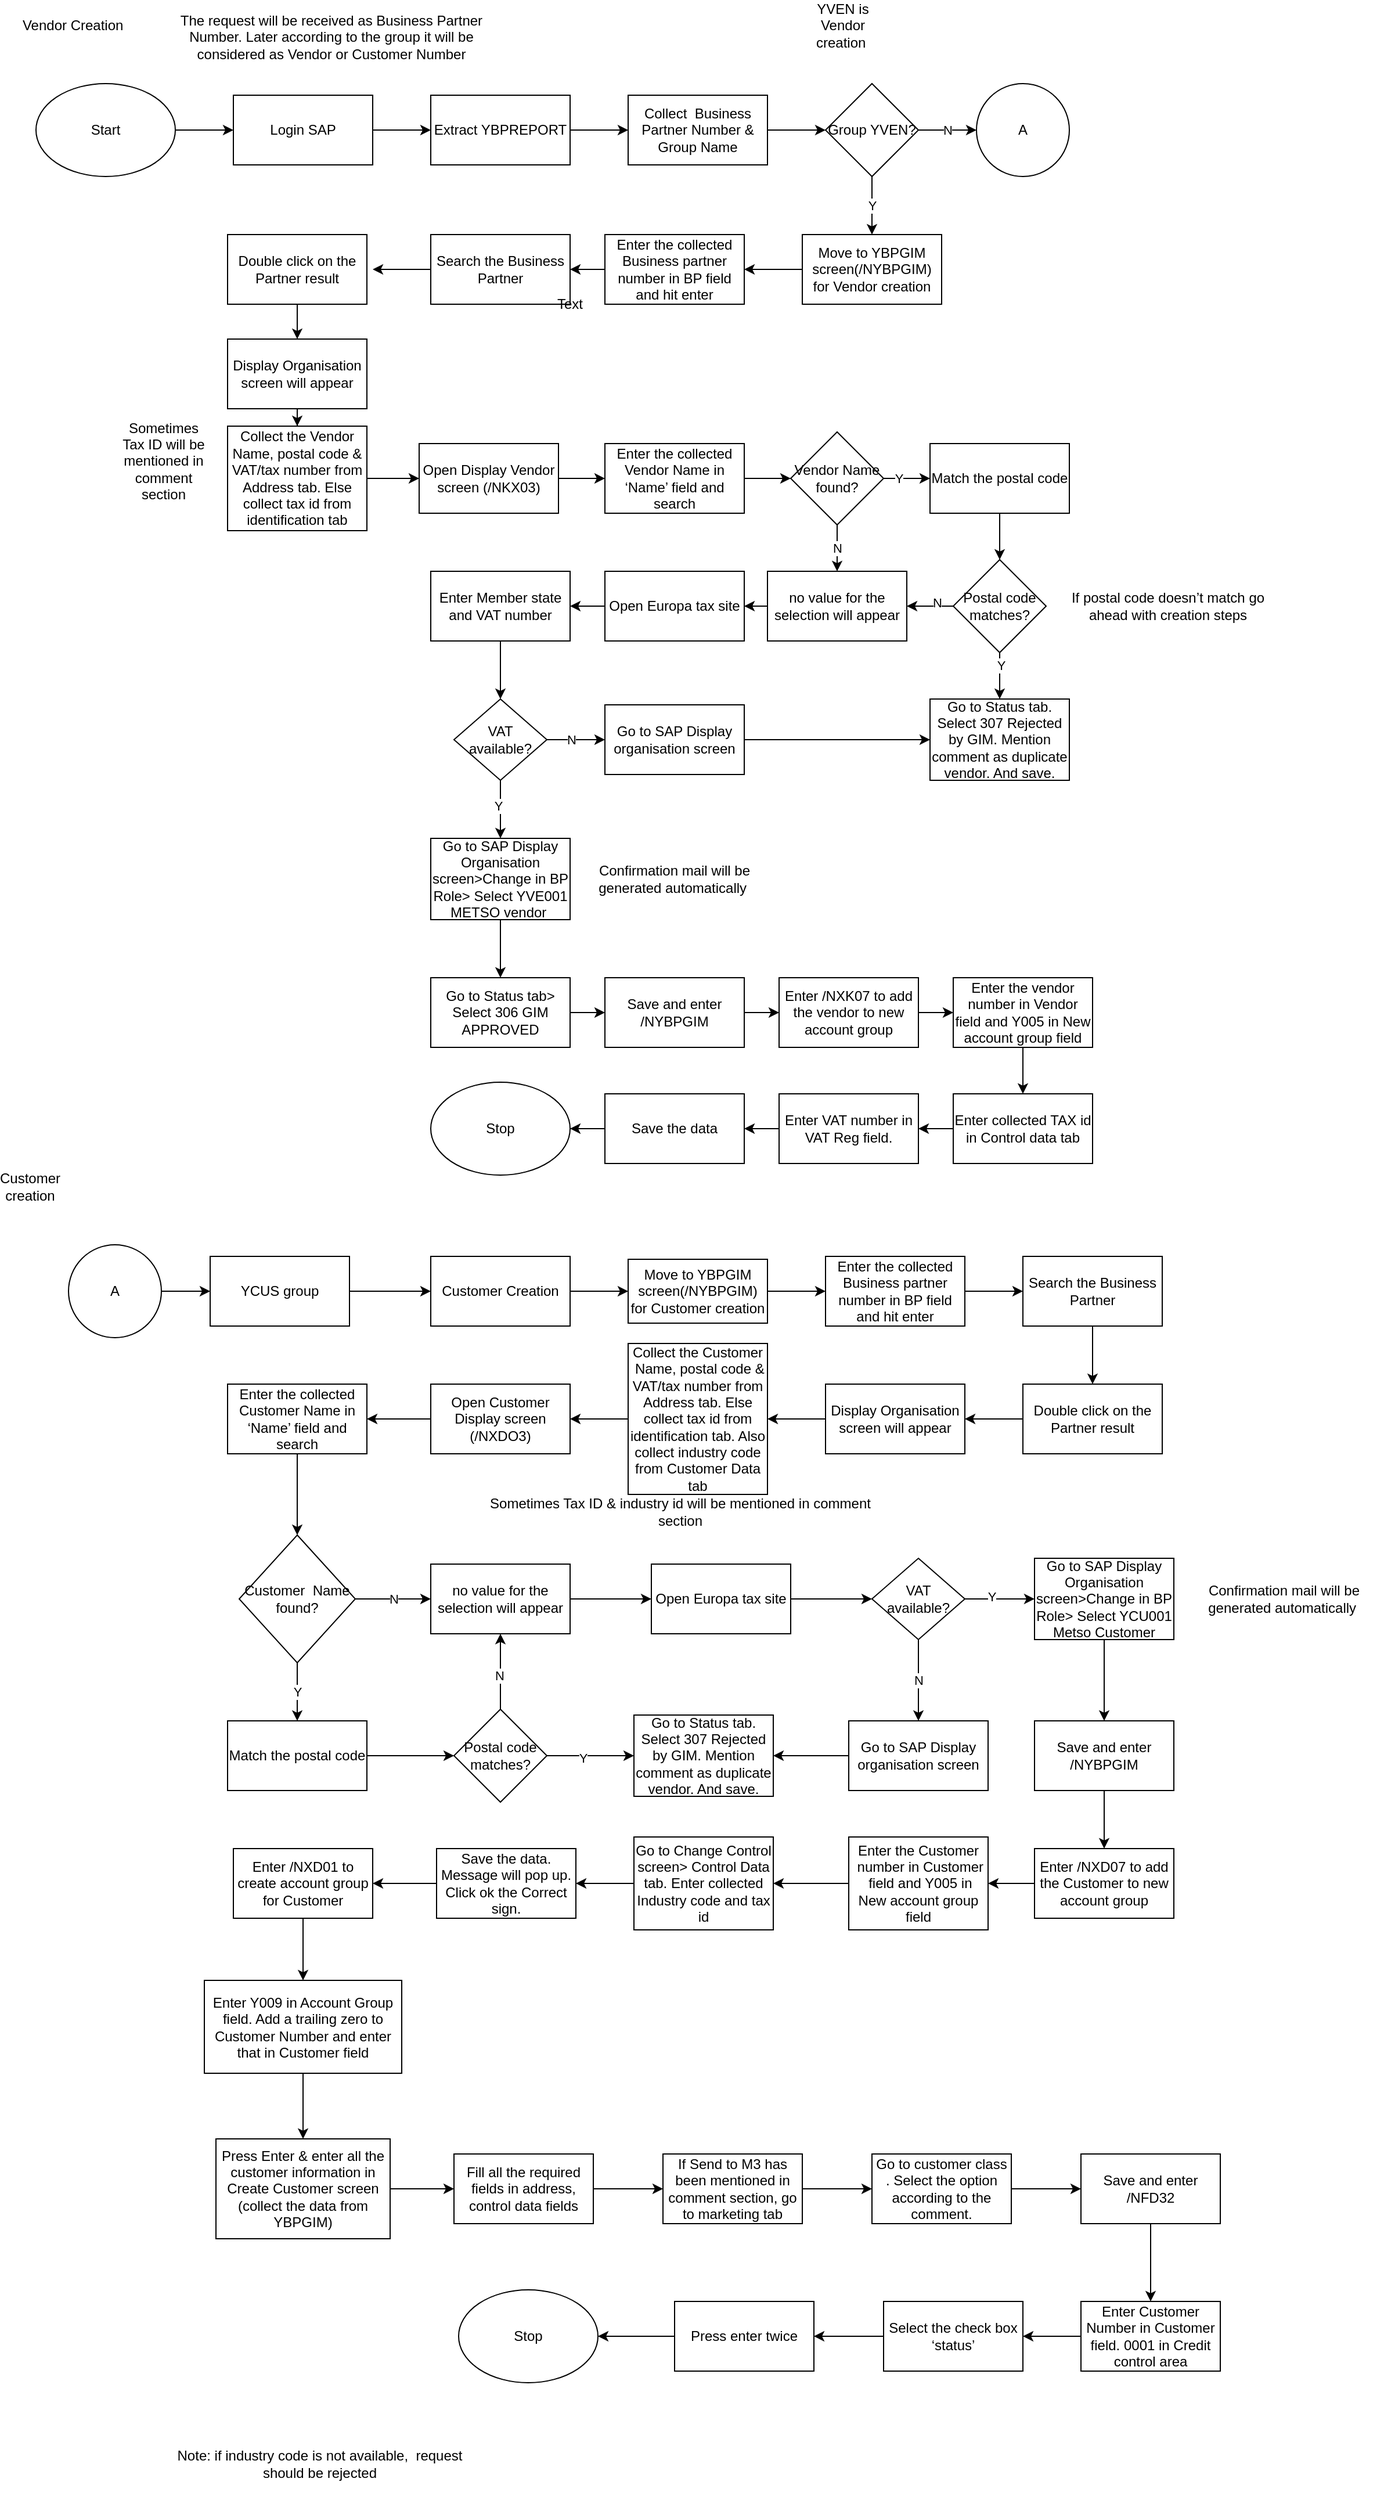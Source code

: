 <mxfile version="12.9.12" type="github">
  <diagram id="yV83-HusEnY6b_AulCfM" name="Page-1">
    <mxGraphModel dx="1156" dy="683" grid="1" gridSize="10" guides="1" tooltips="1" connect="1" arrows="1" fold="1" page="1" pageScale="1" pageWidth="827" pageHeight="1169" math="0" shadow="0">
      <root>
        <mxCell id="0" />
        <mxCell id="1" parent="0" />
        <mxCell id="rq69DZWPiNMLJTjYbfjI-63" value="" style="edgeStyle=orthogonalEdgeStyle;rounded=0;orthogonalLoop=1;jettySize=auto;html=1;" parent="1" source="rq69DZWPiNMLJTjYbfjI-60" target="rq69DZWPiNMLJTjYbfjI-62" edge="1">
          <mxGeometry relative="1" as="geometry" />
        </mxCell>
        <mxCell id="rq69DZWPiNMLJTjYbfjI-60" value="Enter collected TAX id in Control data tab" style="rounded=0;whiteSpace=wrap;html=1;" parent="1" vertex="1">
          <mxGeometry x="840" y="950" width="120" height="60" as="geometry" />
        </mxCell>
        <mxCell id="pP9K9YfO7FwaA33NYiLa-5" value="" style="edgeStyle=orthogonalEdgeStyle;rounded=0;orthogonalLoop=1;jettySize=auto;html=1;" parent="1" source="pP9K9YfO7FwaA33NYiLa-2" target="pP9K9YfO7FwaA33NYiLa-3" edge="1">
          <mxGeometry relative="1" as="geometry" />
        </mxCell>
        <mxCell id="pP9K9YfO7FwaA33NYiLa-2" value="Start" style="ellipse;whiteSpace=wrap;html=1;" parent="1" vertex="1">
          <mxGeometry x="50" y="80" width="120" height="80" as="geometry" />
        </mxCell>
        <mxCell id="pP9K9YfO7FwaA33NYiLa-6" value="" style="edgeStyle=orthogonalEdgeStyle;rounded=0;orthogonalLoop=1;jettySize=auto;html=1;" parent="1" source="pP9K9YfO7FwaA33NYiLa-3" target="pP9K9YfO7FwaA33NYiLa-4" edge="1">
          <mxGeometry relative="1" as="geometry" />
        </mxCell>
        <mxCell id="pP9K9YfO7FwaA33NYiLa-3" value="Login SAP" style="rounded=0;whiteSpace=wrap;html=1;" parent="1" vertex="1">
          <mxGeometry x="220" y="90" width="120" height="60" as="geometry" />
        </mxCell>
        <mxCell id="pP9K9YfO7FwaA33NYiLa-8" value="" style="edgeStyle=orthogonalEdgeStyle;rounded=0;orthogonalLoop=1;jettySize=auto;html=1;" parent="1" source="pP9K9YfO7FwaA33NYiLa-4" edge="1">
          <mxGeometry relative="1" as="geometry">
            <mxPoint x="560" y="120" as="targetPoint" />
          </mxGeometry>
        </mxCell>
        <mxCell id="pP9K9YfO7FwaA33NYiLa-4" value="Extract YBPREPORT" style="rounded=0;whiteSpace=wrap;html=1;" parent="1" vertex="1">
          <mxGeometry x="390" y="90" width="120" height="60" as="geometry" />
        </mxCell>
        <mxCell id="pP9K9YfO7FwaA33NYiLa-14" value="" style="edgeStyle=orthogonalEdgeStyle;rounded=0;orthogonalLoop=1;jettySize=auto;html=1;" parent="1" source="pP9K9YfO7FwaA33NYiLa-9" target="pP9K9YfO7FwaA33NYiLa-13" edge="1">
          <mxGeometry relative="1" as="geometry" />
        </mxCell>
        <mxCell id="pP9K9YfO7FwaA33NYiLa-9" value="Enter the collected Business partner number in BP field and hit enter" style="rounded=0;whiteSpace=wrap;html=1;" parent="1" vertex="1">
          <mxGeometry x="540" y="210" width="120" height="60" as="geometry" />
        </mxCell>
        <mxCell id="pP9K9YfO7FwaA33NYiLa-17" value="" style="edgeStyle=orthogonalEdgeStyle;rounded=0;orthogonalLoop=1;jettySize=auto;html=1;" parent="1" source="pP9K9YfO7FwaA33NYiLa-13" edge="1">
          <mxGeometry relative="1" as="geometry">
            <mxPoint x="340" y="240" as="targetPoint" />
          </mxGeometry>
        </mxCell>
        <mxCell id="pP9K9YfO7FwaA33NYiLa-13" value="Search the Business Partner" style="rounded=0;whiteSpace=wrap;html=1;" parent="1" vertex="1">
          <mxGeometry x="390" y="210" width="120" height="60" as="geometry" />
        </mxCell>
        <mxCell id="pP9K9YfO7FwaA33NYiLa-26" value="" style="edgeStyle=orthogonalEdgeStyle;rounded=0;orthogonalLoop=1;jettySize=auto;html=1;" parent="1" source="pP9K9YfO7FwaA33NYiLa-18" target="pP9K9YfO7FwaA33NYiLa-25" edge="1">
          <mxGeometry relative="1" as="geometry" />
        </mxCell>
        <mxCell id="pP9K9YfO7FwaA33NYiLa-18" value="Display Organisation screen will appear" style="rounded=0;whiteSpace=wrap;html=1;" parent="1" vertex="1">
          <mxGeometry x="215" y="300" width="120" height="60" as="geometry" />
        </mxCell>
        <mxCell id="rq69DZWPiNMLJTjYbfjI-15" value="" style="edgeStyle=orthogonalEdgeStyle;rounded=0;orthogonalLoop=1;jettySize=auto;html=1;" parent="1" source="pP9K9YfO7FwaA33NYiLa-25" target="rq69DZWPiNMLJTjYbfjI-14" edge="1">
          <mxGeometry relative="1" as="geometry" />
        </mxCell>
        <mxCell id="pP9K9YfO7FwaA33NYiLa-25" value="Collect the Vendor Name, postal code &amp;amp; VAT/tax number from Address tab. Else collect tax id from identification tab" style="rounded=0;whiteSpace=wrap;html=1;" parent="1" vertex="1">
          <mxGeometry x="215" y="375" width="120" height="90" as="geometry" />
        </mxCell>
        <mxCell id="rq69DZWPiNMLJTjYbfjI-23" value="" style="edgeStyle=orthogonalEdgeStyle;rounded=0;orthogonalLoop=1;jettySize=auto;html=1;" parent="1" source="pP9K9YfO7FwaA33NYiLa-27" target="rq69DZWPiNMLJTjYbfjI-22" edge="1">
          <mxGeometry relative="1" as="geometry">
            <Array as="points">
              <mxPoint x="800" y="420" />
              <mxPoint x="800" y="420" />
            </Array>
          </mxGeometry>
        </mxCell>
        <mxCell id="rq69DZWPiNMLJTjYbfjI-24" value="Y" style="edgeLabel;html=1;align=center;verticalAlign=middle;resizable=0;points=[];" parent="rq69DZWPiNMLJTjYbfjI-23" vertex="1" connectable="0">
          <mxGeometry y="-7" relative="1" as="geometry">
            <mxPoint x="-7" y="-7" as="offset" />
          </mxGeometry>
        </mxCell>
        <mxCell id="rq69DZWPiNMLJTjYbfjI-27" value="N" style="edgeStyle=orthogonalEdgeStyle;rounded=0;orthogonalLoop=1;jettySize=auto;html=1;" parent="1" source="pP9K9YfO7FwaA33NYiLa-27" target="pP9K9YfO7FwaA33NYiLa-29" edge="1">
          <mxGeometry relative="1" as="geometry" />
        </mxCell>
        <mxCell id="pP9K9YfO7FwaA33NYiLa-27" value="Vendor Name found?" style="rhombus;whiteSpace=wrap;html=1;" parent="1" vertex="1">
          <mxGeometry x="700" y="380" width="80" height="80" as="geometry" />
        </mxCell>
        <mxCell id="rq69DZWPiNMLJTjYbfjI-33" value="" style="edgeStyle=orthogonalEdgeStyle;rounded=0;orthogonalLoop=1;jettySize=auto;html=1;" parent="1" source="pP9K9YfO7FwaA33NYiLa-29" target="pP9K9YfO7FwaA33NYiLa-31" edge="1">
          <mxGeometry relative="1" as="geometry" />
        </mxCell>
        <mxCell id="pP9K9YfO7FwaA33NYiLa-29" value="no value for the selection will appear" style="rounded=0;whiteSpace=wrap;html=1;fillColor=#FFFFFF;" parent="1" vertex="1">
          <mxGeometry x="680" y="500" width="120" height="60" as="geometry" />
        </mxCell>
        <mxCell id="rq69DZWPiNMLJTjYbfjI-34" value="" style="edgeStyle=orthogonalEdgeStyle;rounded=0;orthogonalLoop=1;jettySize=auto;html=1;" parent="1" source="pP9K9YfO7FwaA33NYiLa-31" target="pP9K9YfO7FwaA33NYiLa-38" edge="1">
          <mxGeometry relative="1" as="geometry" />
        </mxCell>
        <mxCell id="pP9K9YfO7FwaA33NYiLa-31" value="Open Europa tax site" style="rounded=0;whiteSpace=wrap;html=1;" parent="1" vertex="1">
          <mxGeometry x="540" y="500" width="120" height="60" as="geometry" />
        </mxCell>
        <mxCell id="rq69DZWPiNMLJTjYbfjI-40" value="" style="edgeStyle=orthogonalEdgeStyle;rounded=0;orthogonalLoop=1;jettySize=auto;html=1;" parent="1" source="pP9K9YfO7FwaA33NYiLa-38" target="pP9K9YfO7FwaA33NYiLa-41" edge="1">
          <mxGeometry relative="1" as="geometry" />
        </mxCell>
        <mxCell id="pP9K9YfO7FwaA33NYiLa-38" value="Enter Member state and VAT number" style="rounded=0;whiteSpace=wrap;html=1;fillColor=#FFFFFF;" parent="1" vertex="1">
          <mxGeometry x="390" y="500" width="120" height="60" as="geometry" />
        </mxCell>
        <mxCell id="rq69DZWPiNMLJTjYbfjI-42" value="" style="edgeStyle=orthogonalEdgeStyle;rounded=0;orthogonalLoop=1;jettySize=auto;html=1;" parent="1" source="pP9K9YfO7FwaA33NYiLa-41" target="rq69DZWPiNMLJTjYbfjI-41" edge="1">
          <mxGeometry relative="1" as="geometry" />
        </mxCell>
        <mxCell id="UMwTot8FTqzU-x-sj8S2-53" value="N" style="edgeLabel;html=1;align=center;verticalAlign=middle;resizable=0;points=[];" vertex="1" connectable="0" parent="rq69DZWPiNMLJTjYbfjI-42">
          <mxGeometry x="-0.16" relative="1" as="geometry">
            <mxPoint as="offset" />
          </mxGeometry>
        </mxCell>
        <mxCell id="rq69DZWPiNMLJTjYbfjI-45" value="" style="edgeStyle=orthogonalEdgeStyle;rounded=0;orthogonalLoop=1;jettySize=auto;html=1;" parent="1" source="pP9K9YfO7FwaA33NYiLa-41" target="pP9K9YfO7FwaA33NYiLa-49" edge="1">
          <mxGeometry relative="1" as="geometry" />
        </mxCell>
        <mxCell id="UMwTot8FTqzU-x-sj8S2-54" value="Y" style="edgeLabel;html=1;align=center;verticalAlign=middle;resizable=0;points=[];" vertex="1" connectable="0" parent="rq69DZWPiNMLJTjYbfjI-45">
          <mxGeometry x="-0.147" y="-2" relative="1" as="geometry">
            <mxPoint as="offset" />
          </mxGeometry>
        </mxCell>
        <mxCell id="pP9K9YfO7FwaA33NYiLa-41" value="VAT available?" style="rhombus;whiteSpace=wrap;html=1;fillColor=#FFFFFF;" parent="1" vertex="1">
          <mxGeometry x="410" y="610" width="80" height="70" as="geometry" />
        </mxCell>
        <mxCell id="rq69DZWPiNMLJTjYbfjI-47" value="" style="edgeStyle=orthogonalEdgeStyle;rounded=0;orthogonalLoop=1;jettySize=auto;html=1;" parent="1" source="pP9K9YfO7FwaA33NYiLa-49" target="rq69DZWPiNMLJTjYbfjI-46" edge="1">
          <mxGeometry relative="1" as="geometry" />
        </mxCell>
        <mxCell id="pP9K9YfO7FwaA33NYiLa-49" value="Go to SAP Display Organisation screen&amp;gt;Change in BP Role&amp;gt; Select YVE001 METSO vendor&amp;nbsp;" style="rounded=0;whiteSpace=wrap;html=1;fillColor=#FFFFFF;" parent="1" vertex="1">
          <mxGeometry x="390" y="730" width="120" height="70" as="geometry" />
        </mxCell>
        <mxCell id="rq69DZWPiNMLJTjYbfjI-4" value="" style="edgeStyle=orthogonalEdgeStyle;rounded=0;orthogonalLoop=1;jettySize=auto;html=1;" parent="1" source="rq69DZWPiNMLJTjYbfjI-2" target="rq69DZWPiNMLJTjYbfjI-3" edge="1">
          <mxGeometry relative="1" as="geometry" />
        </mxCell>
        <mxCell id="rq69DZWPiNMLJTjYbfjI-2" value="Collect &amp;nbsp;Business Partner Number &amp;amp; Group Name" style="rounded=0;whiteSpace=wrap;html=1;" parent="1" vertex="1">
          <mxGeometry x="560" y="90" width="120" height="60" as="geometry" />
        </mxCell>
        <mxCell id="rq69DZWPiNMLJTjYbfjI-6" value="N" style="edgeStyle=orthogonalEdgeStyle;rounded=0;orthogonalLoop=1;jettySize=auto;html=1;" parent="1" source="rq69DZWPiNMLJTjYbfjI-3" target="rq69DZWPiNMLJTjYbfjI-5" edge="1">
          <mxGeometry relative="1" as="geometry" />
        </mxCell>
        <mxCell id="rq69DZWPiNMLJTjYbfjI-8" value="Y" style="edgeStyle=orthogonalEdgeStyle;rounded=0;orthogonalLoop=1;jettySize=auto;html=1;" parent="1" source="rq69DZWPiNMLJTjYbfjI-3" target="rq69DZWPiNMLJTjYbfjI-7" edge="1">
          <mxGeometry relative="1" as="geometry">
            <Array as="points">
              <mxPoint x="770" y="190" />
              <mxPoint x="770" y="190" />
            </Array>
          </mxGeometry>
        </mxCell>
        <mxCell id="rq69DZWPiNMLJTjYbfjI-3" value="Group YVEN?" style="rhombus;whiteSpace=wrap;html=1;" parent="1" vertex="1">
          <mxGeometry x="730" y="80" width="80" height="80" as="geometry" />
        </mxCell>
        <mxCell id="rq69DZWPiNMLJTjYbfjI-5" value="A" style="ellipse;whiteSpace=wrap;html=1;aspect=fixed;" parent="1" vertex="1">
          <mxGeometry x="860" y="80" width="80" height="80" as="geometry" />
        </mxCell>
        <mxCell id="rq69DZWPiNMLJTjYbfjI-10" value="" style="edgeStyle=orthogonalEdgeStyle;rounded=0;orthogonalLoop=1;jettySize=auto;html=1;" parent="1" source="rq69DZWPiNMLJTjYbfjI-7" target="pP9K9YfO7FwaA33NYiLa-9" edge="1">
          <mxGeometry relative="1" as="geometry" />
        </mxCell>
        <mxCell id="rq69DZWPiNMLJTjYbfjI-7" value="Move to YBPGIM screen(/NYBPGIM) for Vendor creation" style="rounded=0;whiteSpace=wrap;html=1;" parent="1" vertex="1">
          <mxGeometry x="710" y="210" width="120" height="60" as="geometry" />
        </mxCell>
        <mxCell id="rq69DZWPiNMLJTjYbfjI-9" value="YVEN is Vendor creation&amp;nbsp;" style="text;html=1;strokeColor=none;fillColor=none;align=center;verticalAlign=middle;whiteSpace=wrap;rounded=0;" parent="1" vertex="1">
          <mxGeometry x="710" y="10" width="70" height="40" as="geometry" />
        </mxCell>
        <mxCell id="rq69DZWPiNMLJTjYbfjI-12" value="" style="edgeStyle=orthogonalEdgeStyle;rounded=0;orthogonalLoop=1;jettySize=auto;html=1;" parent="1" source="rq69DZWPiNMLJTjYbfjI-11" target="pP9K9YfO7FwaA33NYiLa-18" edge="1">
          <mxGeometry relative="1" as="geometry" />
        </mxCell>
        <mxCell id="rq69DZWPiNMLJTjYbfjI-11" value="Double click on the Partner result" style="rounded=0;whiteSpace=wrap;html=1;" parent="1" vertex="1">
          <mxGeometry x="215" y="210" width="120" height="60" as="geometry" />
        </mxCell>
        <mxCell id="rq69DZWPiNMLJTjYbfjI-13" value="Sometimes Tax ID will be mentioned in comment section" style="text;html=1;strokeColor=none;fillColor=none;align=center;verticalAlign=middle;whiteSpace=wrap;rounded=0;" parent="1" vertex="1">
          <mxGeometry x="120" y="400" width="80" height="10" as="geometry" />
        </mxCell>
        <mxCell id="rq69DZWPiNMLJTjYbfjI-17" value="" style="edgeStyle=orthogonalEdgeStyle;rounded=0;orthogonalLoop=1;jettySize=auto;html=1;" parent="1" source="rq69DZWPiNMLJTjYbfjI-14" target="rq69DZWPiNMLJTjYbfjI-16" edge="1">
          <mxGeometry relative="1" as="geometry" />
        </mxCell>
        <mxCell id="rq69DZWPiNMLJTjYbfjI-14" value="Open Display Vendor screen (/NKX03)" style="rounded=0;whiteSpace=wrap;html=1;" parent="1" vertex="1">
          <mxGeometry x="380" y="390" width="120" height="60" as="geometry" />
        </mxCell>
        <mxCell id="rq69DZWPiNMLJTjYbfjI-21" value="" style="edgeStyle=orthogonalEdgeStyle;rounded=0;orthogonalLoop=1;jettySize=auto;html=1;" parent="1" source="rq69DZWPiNMLJTjYbfjI-16" edge="1">
          <mxGeometry relative="1" as="geometry">
            <mxPoint x="700" y="420" as="targetPoint" />
          </mxGeometry>
        </mxCell>
        <mxCell id="rq69DZWPiNMLJTjYbfjI-16" value="Enter the collected Vendor Name in ‘Name’ field and search" style="rounded=0;whiteSpace=wrap;html=1;" parent="1" vertex="1">
          <mxGeometry x="540" y="390" width="120" height="60" as="geometry" />
        </mxCell>
        <mxCell id="rq69DZWPiNMLJTjYbfjI-26" value="" style="edgeStyle=orthogonalEdgeStyle;rounded=0;orthogonalLoop=1;jettySize=auto;html=1;" parent="1" source="rq69DZWPiNMLJTjYbfjI-22" target="rq69DZWPiNMLJTjYbfjI-25" edge="1">
          <mxGeometry relative="1" as="geometry" />
        </mxCell>
        <mxCell id="rq69DZWPiNMLJTjYbfjI-22" value="Match the postal code" style="rounded=0;whiteSpace=wrap;html=1;" parent="1" vertex="1">
          <mxGeometry x="820" y="390" width="120" height="60" as="geometry" />
        </mxCell>
        <mxCell id="rq69DZWPiNMLJTjYbfjI-28" value="" style="edgeStyle=orthogonalEdgeStyle;rounded=0;orthogonalLoop=1;jettySize=auto;html=1;" parent="1" source="rq69DZWPiNMLJTjYbfjI-25" target="pP9K9YfO7FwaA33NYiLa-29" edge="1">
          <mxGeometry relative="1" as="geometry" />
        </mxCell>
        <mxCell id="rq69DZWPiNMLJTjYbfjI-35" value="N" style="edgeLabel;html=1;align=center;verticalAlign=middle;resizable=0;points=[];" parent="rq69DZWPiNMLJTjYbfjI-28" vertex="1" connectable="0">
          <mxGeometry x="-0.3" y="-3" relative="1" as="geometry">
            <mxPoint as="offset" />
          </mxGeometry>
        </mxCell>
        <mxCell id="rq69DZWPiNMLJTjYbfjI-38" value="" style="edgeStyle=orthogonalEdgeStyle;rounded=0;orthogonalLoop=1;jettySize=auto;html=1;" parent="1" source="rq69DZWPiNMLJTjYbfjI-25" target="rq69DZWPiNMLJTjYbfjI-36" edge="1">
          <mxGeometry relative="1" as="geometry" />
        </mxCell>
        <mxCell id="rq69DZWPiNMLJTjYbfjI-39" value="Y" style="edgeLabel;html=1;align=center;verticalAlign=middle;resizable=0;points=[];" parent="rq69DZWPiNMLJTjYbfjI-38" vertex="1" connectable="0">
          <mxGeometry x="-0.45" y="1" relative="1" as="geometry">
            <mxPoint as="offset" />
          </mxGeometry>
        </mxCell>
        <mxCell id="rq69DZWPiNMLJTjYbfjI-25" value="Postal code matches?" style="rhombus;whiteSpace=wrap;html=1;" parent="1" vertex="1">
          <mxGeometry x="840" y="490" width="80" height="80" as="geometry" />
        </mxCell>
        <mxCell id="rq69DZWPiNMLJTjYbfjI-36" value="Go to Status tab. Select 307 Rejected by GIM. Mention comment as duplicate vendor. And save." style="rounded=0;whiteSpace=wrap;html=1;" parent="1" vertex="1">
          <mxGeometry x="820" y="610" width="120" height="70" as="geometry" />
        </mxCell>
        <mxCell id="rq69DZWPiNMLJTjYbfjI-44" value="" style="edgeStyle=orthogonalEdgeStyle;rounded=0;orthogonalLoop=1;jettySize=auto;html=1;entryX=0;entryY=0.5;entryDx=0;entryDy=0;" parent="1" source="rq69DZWPiNMLJTjYbfjI-41" target="rq69DZWPiNMLJTjYbfjI-36" edge="1">
          <mxGeometry relative="1" as="geometry">
            <mxPoint x="740" y="637.5" as="targetPoint" />
          </mxGeometry>
        </mxCell>
        <mxCell id="rq69DZWPiNMLJTjYbfjI-41" value="Go to SAP Display organisation screen" style="rounded=0;whiteSpace=wrap;html=1;" parent="1" vertex="1">
          <mxGeometry x="540" y="615" width="120" height="60" as="geometry" />
        </mxCell>
        <mxCell id="rq69DZWPiNMLJTjYbfjI-50" value="" style="edgeStyle=orthogonalEdgeStyle;rounded=0;orthogonalLoop=1;jettySize=auto;html=1;" parent="1" source="rq69DZWPiNMLJTjYbfjI-46" edge="1">
          <mxGeometry relative="1" as="geometry">
            <mxPoint x="540" y="880" as="targetPoint" />
          </mxGeometry>
        </mxCell>
        <mxCell id="rq69DZWPiNMLJTjYbfjI-46" value="Go to Status tab&amp;gt; Select 306 GIM APPROVED" style="rounded=0;whiteSpace=wrap;html=1;" parent="1" vertex="1">
          <mxGeometry x="390" y="850" width="120" height="60" as="geometry" />
        </mxCell>
        <mxCell id="rq69DZWPiNMLJTjYbfjI-56" value="" style="edgeStyle=orthogonalEdgeStyle;rounded=0;orthogonalLoop=1;jettySize=auto;html=1;" parent="1" source="rq69DZWPiNMLJTjYbfjI-52" target="rq69DZWPiNMLJTjYbfjI-54" edge="1">
          <mxGeometry relative="1" as="geometry" />
        </mxCell>
        <mxCell id="rq69DZWPiNMLJTjYbfjI-52" value="Save and enter /NYBPGIM" style="rounded=0;whiteSpace=wrap;html=1;" parent="1" vertex="1">
          <mxGeometry x="540" y="850" width="120" height="60" as="geometry" />
        </mxCell>
        <mxCell id="rq69DZWPiNMLJTjYbfjI-59" value="" style="edgeStyle=orthogonalEdgeStyle;rounded=0;orthogonalLoop=1;jettySize=auto;html=1;" parent="1" source="rq69DZWPiNMLJTjYbfjI-54" target="rq69DZWPiNMLJTjYbfjI-57" edge="1">
          <mxGeometry relative="1" as="geometry" />
        </mxCell>
        <mxCell id="rq69DZWPiNMLJTjYbfjI-54" value="Enter /NXK07 to add the vendor to new account group" style="rounded=0;whiteSpace=wrap;html=1;" parent="1" vertex="1">
          <mxGeometry x="690" y="850" width="120" height="60" as="geometry" />
        </mxCell>
        <mxCell id="rq69DZWPiNMLJTjYbfjI-61" value="" style="edgeStyle=orthogonalEdgeStyle;rounded=0;orthogonalLoop=1;jettySize=auto;html=1;" parent="1" source="rq69DZWPiNMLJTjYbfjI-57" target="rq69DZWPiNMLJTjYbfjI-60" edge="1">
          <mxGeometry relative="1" as="geometry" />
        </mxCell>
        <mxCell id="rq69DZWPiNMLJTjYbfjI-57" value="Enter the vendor number in Vendor field and Y005 in New account group field" style="rounded=0;whiteSpace=wrap;html=1;" parent="1" vertex="1">
          <mxGeometry x="840" y="850" width="120" height="60" as="geometry" />
        </mxCell>
        <mxCell id="rq69DZWPiNMLJTjYbfjI-65" value="" style="edgeStyle=orthogonalEdgeStyle;rounded=0;orthogonalLoop=1;jettySize=auto;html=1;" parent="1" source="rq69DZWPiNMLJTjYbfjI-62" target="rq69DZWPiNMLJTjYbfjI-64" edge="1">
          <mxGeometry relative="1" as="geometry" />
        </mxCell>
        <mxCell id="rq69DZWPiNMLJTjYbfjI-62" value="Enter VAT number in VAT Reg field." style="rounded=0;whiteSpace=wrap;html=1;fillColor=#FFFFFF;" parent="1" vertex="1">
          <mxGeometry x="690" y="950" width="120" height="60" as="geometry" />
        </mxCell>
        <mxCell id="rq69DZWPiNMLJTjYbfjI-67" value="" style="edgeStyle=orthogonalEdgeStyle;rounded=0;orthogonalLoop=1;jettySize=auto;html=1;" parent="1" source="rq69DZWPiNMLJTjYbfjI-64" target="rq69DZWPiNMLJTjYbfjI-66" edge="1">
          <mxGeometry relative="1" as="geometry" />
        </mxCell>
        <mxCell id="rq69DZWPiNMLJTjYbfjI-64" value="Save the data" style="rounded=0;whiteSpace=wrap;html=1;fillColor=#FFFFFF;" parent="1" vertex="1">
          <mxGeometry x="540" y="950" width="120" height="60" as="geometry" />
        </mxCell>
        <mxCell id="rq69DZWPiNMLJTjYbfjI-66" value="Stop" style="ellipse;whiteSpace=wrap;html=1;fillColor=#FFFFFF;" parent="1" vertex="1">
          <mxGeometry x="390" y="940" width="120" height="80" as="geometry" />
        </mxCell>
        <mxCell id="rq69DZWPiNMLJTjYbfjI-69" value="The request will be received as Business Partner Number. Later according to the group it will be considered as Vendor or Customer Number" style="text;html=1;strokeColor=none;fillColor=none;align=center;verticalAlign=middle;whiteSpace=wrap;rounded=0;" parent="1" vertex="1">
          <mxGeometry x="157.5" y="10" width="292.5" height="60" as="geometry" />
        </mxCell>
        <mxCell id="UMwTot8FTqzU-x-sj8S2-12" value="" style="edgeStyle=orthogonalEdgeStyle;rounded=0;orthogonalLoop=1;jettySize=auto;html=1;" edge="1" parent="1" source="UMwTot8FTqzU-x-sj8S2-2" target="UMwTot8FTqzU-x-sj8S2-3">
          <mxGeometry relative="1" as="geometry" />
        </mxCell>
        <mxCell id="UMwTot8FTqzU-x-sj8S2-2" value="A" style="ellipse;whiteSpace=wrap;html=1;aspect=fixed;fillColor=#FFFFFF;" vertex="1" parent="1">
          <mxGeometry x="78" y="1080" width="80" height="80" as="geometry" />
        </mxCell>
        <mxCell id="UMwTot8FTqzU-x-sj8S2-11" value="" style="edgeStyle=orthogonalEdgeStyle;rounded=0;orthogonalLoop=1;jettySize=auto;html=1;" edge="1" parent="1" source="UMwTot8FTqzU-x-sj8S2-3" target="UMwTot8FTqzU-x-sj8S2-4">
          <mxGeometry relative="1" as="geometry" />
        </mxCell>
        <mxCell id="UMwTot8FTqzU-x-sj8S2-3" value="YCUS group" style="rounded=0;whiteSpace=wrap;html=1;fillColor=#FFFFFF;" vertex="1" parent="1">
          <mxGeometry x="200" y="1090" width="120" height="60" as="geometry" />
        </mxCell>
        <mxCell id="UMwTot8FTqzU-x-sj8S2-7" value="" style="edgeStyle=orthogonalEdgeStyle;rounded=0;orthogonalLoop=1;jettySize=auto;html=1;entryX=0;entryY=0.5;entryDx=0;entryDy=0;entryPerimeter=0;" edge="1" parent="1" source="UMwTot8FTqzU-x-sj8S2-4" target="UMwTot8FTqzU-x-sj8S2-5">
          <mxGeometry relative="1" as="geometry">
            <mxPoint x="570" y="1120" as="targetPoint" />
          </mxGeometry>
        </mxCell>
        <mxCell id="UMwTot8FTqzU-x-sj8S2-4" value="Customer Creation" style="rounded=0;whiteSpace=wrap;html=1;fillColor=#FFFFFF;" vertex="1" parent="1">
          <mxGeometry x="390" y="1090" width="120" height="60" as="geometry" />
        </mxCell>
        <mxCell id="UMwTot8FTqzU-x-sj8S2-15" value="" style="edgeStyle=orthogonalEdgeStyle;rounded=0;orthogonalLoop=1;jettySize=auto;html=1;" edge="1" parent="1" source="UMwTot8FTqzU-x-sj8S2-5" target="UMwTot8FTqzU-x-sj8S2-14">
          <mxGeometry relative="1" as="geometry" />
        </mxCell>
        <mxCell id="UMwTot8FTqzU-x-sj8S2-5" value="Move to YBPGIM screen(/NYBPGIM) for Customer creation" style="rounded=0;whiteSpace=wrap;html=1;" vertex="1" parent="1">
          <mxGeometry x="560" y="1092.5" width="120" height="55" as="geometry" />
        </mxCell>
        <mxCell id="UMwTot8FTqzU-x-sj8S2-17" value="" style="edgeStyle=orthogonalEdgeStyle;rounded=0;orthogonalLoop=1;jettySize=auto;html=1;" edge="1" parent="1" source="UMwTot8FTqzU-x-sj8S2-14" target="UMwTot8FTqzU-x-sj8S2-16">
          <mxGeometry relative="1" as="geometry" />
        </mxCell>
        <mxCell id="UMwTot8FTqzU-x-sj8S2-14" value="Enter the collected Business partner number in BP field and hit enter" style="rounded=0;whiteSpace=wrap;html=1;" vertex="1" parent="1">
          <mxGeometry x="730" y="1090" width="120" height="60" as="geometry" />
        </mxCell>
        <mxCell id="UMwTot8FTqzU-x-sj8S2-20" value="" style="edgeStyle=orthogonalEdgeStyle;rounded=0;orthogonalLoop=1;jettySize=auto;html=1;entryX=0.5;entryY=0;entryDx=0;entryDy=0;entryPerimeter=0;" edge="1" parent="1" source="UMwTot8FTqzU-x-sj8S2-16" target="UMwTot8FTqzU-x-sj8S2-18">
          <mxGeometry relative="1" as="geometry">
            <mxPoint x="960" y="1230" as="targetPoint" />
          </mxGeometry>
        </mxCell>
        <mxCell id="UMwTot8FTqzU-x-sj8S2-16" value="Search the Business Partner" style="rounded=0;whiteSpace=wrap;html=1;" vertex="1" parent="1">
          <mxGeometry x="900" y="1090" width="120" height="60" as="geometry" />
        </mxCell>
        <mxCell id="UMwTot8FTqzU-x-sj8S2-25" value="" style="edgeStyle=orthogonalEdgeStyle;rounded=0;orthogonalLoop=1;jettySize=auto;html=1;" edge="1" parent="1" source="UMwTot8FTqzU-x-sj8S2-18" target="UMwTot8FTqzU-x-sj8S2-22">
          <mxGeometry relative="1" as="geometry" />
        </mxCell>
        <mxCell id="UMwTot8FTqzU-x-sj8S2-18" value="Double click on the Partner result" style="rounded=0;whiteSpace=wrap;html=1;" vertex="1" parent="1">
          <mxGeometry x="900" y="1200" width="120" height="60" as="geometry" />
        </mxCell>
        <mxCell id="UMwTot8FTqzU-x-sj8S2-28" value="" style="edgeStyle=orthogonalEdgeStyle;rounded=0;orthogonalLoop=1;jettySize=auto;html=1;" edge="1" parent="1" source="UMwTot8FTqzU-x-sj8S2-22" target="UMwTot8FTqzU-x-sj8S2-26">
          <mxGeometry relative="1" as="geometry">
            <mxPoint x="650" y="1230" as="targetPoint" />
          </mxGeometry>
        </mxCell>
        <mxCell id="UMwTot8FTqzU-x-sj8S2-22" value="Display Organisation screen will appear" style="rounded=0;whiteSpace=wrap;html=1;" vertex="1" parent="1">
          <mxGeometry x="730" y="1200" width="120" height="60" as="geometry" />
        </mxCell>
        <mxCell id="UMwTot8FTqzU-x-sj8S2-33" value="" style="edgeStyle=orthogonalEdgeStyle;rounded=0;orthogonalLoop=1;jettySize=auto;html=1;" edge="1" parent="1" source="UMwTot8FTqzU-x-sj8S2-26" target="UMwTot8FTqzU-x-sj8S2-32">
          <mxGeometry relative="1" as="geometry" />
        </mxCell>
        <mxCell id="UMwTot8FTqzU-x-sj8S2-26" value="Collect the Customer &amp;nbsp;Name, postal code &amp;amp; VAT/tax number from Address tab. Else collect tax id from identification tab. Also collect industry code from Customer Data tab" style="rounded=0;whiteSpace=wrap;html=1;" vertex="1" parent="1">
          <mxGeometry x="560" y="1165" width="120" height="130" as="geometry" />
        </mxCell>
        <mxCell id="UMwTot8FTqzU-x-sj8S2-31" value="Sometimes Tax ID &amp;amp; industry id will be mentioned in comment section" style="text;html=1;strokeColor=none;fillColor=none;align=center;verticalAlign=middle;whiteSpace=wrap;rounded=0;" vertex="1" parent="1">
          <mxGeometry x="440" y="1300" width="330" height="20" as="geometry" />
        </mxCell>
        <mxCell id="UMwTot8FTqzU-x-sj8S2-35" value="" style="edgeStyle=orthogonalEdgeStyle;rounded=0;orthogonalLoop=1;jettySize=auto;html=1;" edge="1" parent="1" source="UMwTot8FTqzU-x-sj8S2-32" target="UMwTot8FTqzU-x-sj8S2-34">
          <mxGeometry relative="1" as="geometry" />
        </mxCell>
        <mxCell id="UMwTot8FTqzU-x-sj8S2-32" value="Open Customer Display screen (/NXDO3)" style="rounded=0;whiteSpace=wrap;html=1;" vertex="1" parent="1">
          <mxGeometry x="390" y="1200" width="120" height="60" as="geometry" />
        </mxCell>
        <mxCell id="UMwTot8FTqzU-x-sj8S2-38" value="" style="edgeStyle=orthogonalEdgeStyle;rounded=0;orthogonalLoop=1;jettySize=auto;html=1;" edge="1" parent="1" source="UMwTot8FTqzU-x-sj8S2-34" target="UMwTot8FTqzU-x-sj8S2-37">
          <mxGeometry relative="1" as="geometry" />
        </mxCell>
        <mxCell id="UMwTot8FTqzU-x-sj8S2-34" value="Enter the collected Customer Name in ‘Name’ field and search" style="rounded=0;whiteSpace=wrap;html=1;" vertex="1" parent="1">
          <mxGeometry x="215" y="1200" width="120" height="60" as="geometry" />
        </mxCell>
        <mxCell id="UMwTot8FTqzU-x-sj8S2-41" value="Y" style="edgeStyle=orthogonalEdgeStyle;rounded=0;orthogonalLoop=1;jettySize=auto;html=1;" edge="1" parent="1" source="UMwTot8FTqzU-x-sj8S2-37" target="UMwTot8FTqzU-x-sj8S2-40">
          <mxGeometry relative="1" as="geometry" />
        </mxCell>
        <mxCell id="UMwTot8FTqzU-x-sj8S2-48" value="N" style="edgeStyle=orthogonalEdgeStyle;rounded=0;orthogonalLoop=1;jettySize=auto;html=1;" edge="1" parent="1" source="UMwTot8FTqzU-x-sj8S2-37" target="UMwTot8FTqzU-x-sj8S2-47">
          <mxGeometry relative="1" as="geometry" />
        </mxCell>
        <mxCell id="UMwTot8FTqzU-x-sj8S2-37" value="Customer &amp;nbsp;Name found?" style="rhombus;whiteSpace=wrap;html=1;" vertex="1" parent="1">
          <mxGeometry x="225" y="1330" width="100" height="110" as="geometry" />
        </mxCell>
        <mxCell id="UMwTot8FTqzU-x-sj8S2-39" value="If postal code doesn’t match go ahead with creation steps" style="text;html=1;strokeColor=none;fillColor=none;align=center;verticalAlign=middle;whiteSpace=wrap;rounded=0;" vertex="1" parent="1">
          <mxGeometry x="930" y="510" width="190" height="40" as="geometry" />
        </mxCell>
        <mxCell id="UMwTot8FTqzU-x-sj8S2-44" value="" style="edgeStyle=orthogonalEdgeStyle;rounded=0;orthogonalLoop=1;jettySize=auto;html=1;" edge="1" parent="1" source="UMwTot8FTqzU-x-sj8S2-40" target="UMwTot8FTqzU-x-sj8S2-43">
          <mxGeometry relative="1" as="geometry" />
        </mxCell>
        <mxCell id="UMwTot8FTqzU-x-sj8S2-40" value="Match the postal code" style="rounded=0;whiteSpace=wrap;html=1;" vertex="1" parent="1">
          <mxGeometry x="215" y="1490" width="120" height="60" as="geometry" />
        </mxCell>
        <mxCell id="UMwTot8FTqzU-x-sj8S2-46" value="" style="edgeStyle=orthogonalEdgeStyle;rounded=0;orthogonalLoop=1;jettySize=auto;html=1;" edge="1" parent="1" source="UMwTot8FTqzU-x-sj8S2-43" target="UMwTot8FTqzU-x-sj8S2-45">
          <mxGeometry relative="1" as="geometry" />
        </mxCell>
        <mxCell id="UMwTot8FTqzU-x-sj8S2-106" value="Y" style="edgeLabel;html=1;align=center;verticalAlign=middle;resizable=0;points=[];" vertex="1" connectable="0" parent="UMwTot8FTqzU-x-sj8S2-46">
          <mxGeometry x="-0.193" y="-2" relative="1" as="geometry">
            <mxPoint as="offset" />
          </mxGeometry>
        </mxCell>
        <mxCell id="UMwTot8FTqzU-x-sj8S2-59" value="" style="edgeStyle=orthogonalEdgeStyle;rounded=0;orthogonalLoop=1;jettySize=auto;html=1;" edge="1" parent="1" source="UMwTot8FTqzU-x-sj8S2-43" target="UMwTot8FTqzU-x-sj8S2-47">
          <mxGeometry relative="1" as="geometry" />
        </mxCell>
        <mxCell id="UMwTot8FTqzU-x-sj8S2-60" value="N" style="edgeLabel;html=1;align=center;verticalAlign=middle;resizable=0;points=[];" vertex="1" connectable="0" parent="UMwTot8FTqzU-x-sj8S2-59">
          <mxGeometry x="-0.101" y="1" relative="1" as="geometry">
            <mxPoint as="offset" />
          </mxGeometry>
        </mxCell>
        <mxCell id="UMwTot8FTqzU-x-sj8S2-43" value="Postal code matches?" style="rhombus;whiteSpace=wrap;html=1;" vertex="1" parent="1">
          <mxGeometry x="410" y="1480" width="80" height="80" as="geometry" />
        </mxCell>
        <mxCell id="UMwTot8FTqzU-x-sj8S2-45" value="Go to Status tab. Select 307 Rejected by GIM. Mention comment as duplicate vendor. And save." style="rounded=0;whiteSpace=wrap;html=1;" vertex="1" parent="1">
          <mxGeometry x="565" y="1485" width="120" height="70" as="geometry" />
        </mxCell>
        <mxCell id="UMwTot8FTqzU-x-sj8S2-50" value="" style="edgeStyle=orthogonalEdgeStyle;rounded=0;orthogonalLoop=1;jettySize=auto;html=1;" edge="1" parent="1" source="UMwTot8FTqzU-x-sj8S2-47" target="UMwTot8FTqzU-x-sj8S2-49">
          <mxGeometry relative="1" as="geometry" />
        </mxCell>
        <mxCell id="UMwTot8FTqzU-x-sj8S2-47" value="no value for the selection will appear" style="rounded=0;whiteSpace=wrap;html=1;fillColor=#FFFFFF;" vertex="1" parent="1">
          <mxGeometry x="390" y="1355" width="120" height="60" as="geometry" />
        </mxCell>
        <mxCell id="UMwTot8FTqzU-x-sj8S2-52" value="" style="edgeStyle=orthogonalEdgeStyle;rounded=0;orthogonalLoop=1;jettySize=auto;html=1;" edge="1" parent="1" source="UMwTot8FTqzU-x-sj8S2-49" target="UMwTot8FTqzU-x-sj8S2-51">
          <mxGeometry relative="1" as="geometry" />
        </mxCell>
        <mxCell id="UMwTot8FTqzU-x-sj8S2-49" value="Open Europa tax site" style="rounded=0;whiteSpace=wrap;html=1;" vertex="1" parent="1">
          <mxGeometry x="580" y="1355" width="120" height="60" as="geometry" />
        </mxCell>
        <mxCell id="UMwTot8FTqzU-x-sj8S2-57" value="" style="edgeStyle=orthogonalEdgeStyle;rounded=0;orthogonalLoop=1;jettySize=auto;html=1;" edge="1" parent="1" source="UMwTot8FTqzU-x-sj8S2-51" target="UMwTot8FTqzU-x-sj8S2-56">
          <mxGeometry relative="1" as="geometry">
            <Array as="points">
              <mxPoint x="880" y="1385" />
              <mxPoint x="880" y="1385" />
            </Array>
          </mxGeometry>
        </mxCell>
        <mxCell id="UMwTot8FTqzU-x-sj8S2-65" value="Y" style="edgeLabel;html=1;align=center;verticalAlign=middle;resizable=0;points=[];" vertex="1" connectable="0" parent="UMwTot8FTqzU-x-sj8S2-57">
          <mxGeometry y="7" relative="1" as="geometry">
            <mxPoint x="-7" y="5" as="offset" />
          </mxGeometry>
        </mxCell>
        <mxCell id="UMwTot8FTqzU-x-sj8S2-63" value="N" style="edgeStyle=orthogonalEdgeStyle;rounded=0;orthogonalLoop=1;jettySize=auto;html=1;" edge="1" parent="1" source="UMwTot8FTqzU-x-sj8S2-51" target="UMwTot8FTqzU-x-sj8S2-55">
          <mxGeometry relative="1" as="geometry" />
        </mxCell>
        <mxCell id="UMwTot8FTqzU-x-sj8S2-51" value="VAT available?" style="rhombus;whiteSpace=wrap;html=1;fillColor=#FFFFFF;" vertex="1" parent="1">
          <mxGeometry x="770" y="1350" width="80" height="70" as="geometry" />
        </mxCell>
        <mxCell id="UMwTot8FTqzU-x-sj8S2-62" value="" style="edgeStyle=orthogonalEdgeStyle;rounded=0;orthogonalLoop=1;jettySize=auto;html=1;" edge="1" parent="1" source="UMwTot8FTqzU-x-sj8S2-55" target="UMwTot8FTqzU-x-sj8S2-45">
          <mxGeometry relative="1" as="geometry" />
        </mxCell>
        <mxCell id="UMwTot8FTqzU-x-sj8S2-55" value="Go to SAP Display organisation screen" style="rounded=0;whiteSpace=wrap;html=1;" vertex="1" parent="1">
          <mxGeometry x="750" y="1490" width="120" height="60" as="geometry" />
        </mxCell>
        <mxCell id="UMwTot8FTqzU-x-sj8S2-70" value="" style="edgeStyle=orthogonalEdgeStyle;rounded=0;orthogonalLoop=1;jettySize=auto;html=1;" edge="1" parent="1" source="UMwTot8FTqzU-x-sj8S2-56" target="UMwTot8FTqzU-x-sj8S2-69">
          <mxGeometry relative="1" as="geometry" />
        </mxCell>
        <mxCell id="UMwTot8FTqzU-x-sj8S2-56" value="Go to SAP Display Organisation screen&amp;gt;Change in BP Role&amp;gt; Select YCU001 Metso Customer" style="rounded=0;whiteSpace=wrap;html=1;fillColor=#FFFFFF;" vertex="1" parent="1">
          <mxGeometry x="910" y="1350" width="120" height="70" as="geometry" />
        </mxCell>
        <mxCell id="UMwTot8FTqzU-x-sj8S2-67" value="Confirmation mail will be generated automatically&amp;nbsp;" style="text;html=1;strokeColor=none;fillColor=none;align=center;verticalAlign=middle;whiteSpace=wrap;rounded=0;" vertex="1" parent="1">
          <mxGeometry x="515" y="740" width="170" height="50" as="geometry" />
        </mxCell>
        <mxCell id="UMwTot8FTqzU-x-sj8S2-68" value="Confirmation mail will be generated automatically&amp;nbsp;" style="text;html=1;strokeColor=none;fillColor=none;align=center;verticalAlign=middle;whiteSpace=wrap;rounded=0;" vertex="1" parent="1">
          <mxGeometry x="1040" y="1360" width="170" height="50" as="geometry" />
        </mxCell>
        <mxCell id="UMwTot8FTqzU-x-sj8S2-72" value="" style="edgeStyle=orthogonalEdgeStyle;rounded=0;orthogonalLoop=1;jettySize=auto;html=1;" edge="1" parent="1" source="UMwTot8FTqzU-x-sj8S2-69" target="UMwTot8FTqzU-x-sj8S2-71">
          <mxGeometry relative="1" as="geometry" />
        </mxCell>
        <mxCell id="UMwTot8FTqzU-x-sj8S2-69" value="Save and enter /NYBPGIM" style="rounded=0;whiteSpace=wrap;html=1;" vertex="1" parent="1">
          <mxGeometry x="910" y="1490" width="120" height="60" as="geometry" />
        </mxCell>
        <mxCell id="UMwTot8FTqzU-x-sj8S2-75" value="" style="edgeStyle=orthogonalEdgeStyle;rounded=0;orthogonalLoop=1;jettySize=auto;html=1;" edge="1" parent="1" source="UMwTot8FTqzU-x-sj8S2-71">
          <mxGeometry relative="1" as="geometry">
            <mxPoint x="870" y="1630" as="targetPoint" />
          </mxGeometry>
        </mxCell>
        <mxCell id="UMwTot8FTqzU-x-sj8S2-71" value="Enter /NXD07 to add the Customer to new account group" style="rounded=0;whiteSpace=wrap;html=1;" vertex="1" parent="1">
          <mxGeometry x="910" y="1600" width="120" height="60" as="geometry" />
        </mxCell>
        <mxCell id="UMwTot8FTqzU-x-sj8S2-78" value="" style="edgeStyle=orthogonalEdgeStyle;rounded=0;orthogonalLoop=1;jettySize=auto;html=1;" edge="1" parent="1" source="UMwTot8FTqzU-x-sj8S2-76" target="UMwTot8FTqzU-x-sj8S2-77">
          <mxGeometry relative="1" as="geometry" />
        </mxCell>
        <mxCell id="UMwTot8FTqzU-x-sj8S2-76" value="Enter the Customer &amp;nbsp;number in Customer &amp;nbsp;field and Y005 in New account group field" style="rounded=0;whiteSpace=wrap;html=1;" vertex="1" parent="1">
          <mxGeometry x="750" y="1590" width="120" height="80" as="geometry" />
        </mxCell>
        <mxCell id="UMwTot8FTqzU-x-sj8S2-80" value="" style="edgeStyle=orthogonalEdgeStyle;rounded=0;orthogonalLoop=1;jettySize=auto;html=1;" edge="1" parent="1" source="UMwTot8FTqzU-x-sj8S2-77" target="UMwTot8FTqzU-x-sj8S2-79">
          <mxGeometry relative="1" as="geometry" />
        </mxCell>
        <mxCell id="UMwTot8FTqzU-x-sj8S2-77" value="Go to Change Control screen&amp;gt; Control Data tab. Enter collected Industry code and tax &amp;nbsp;id&amp;nbsp;" style="rounded=0;whiteSpace=wrap;html=1;fillColor=#FFFFFF;" vertex="1" parent="1">
          <mxGeometry x="565" y="1590" width="120" height="80" as="geometry" />
        </mxCell>
        <mxCell id="UMwTot8FTqzU-x-sj8S2-82" value="" style="edgeStyle=orthogonalEdgeStyle;rounded=0;orthogonalLoop=1;jettySize=auto;html=1;" edge="1" parent="1" source="UMwTot8FTqzU-x-sj8S2-79" target="UMwTot8FTqzU-x-sj8S2-81">
          <mxGeometry relative="1" as="geometry" />
        </mxCell>
        <mxCell id="UMwTot8FTqzU-x-sj8S2-79" value="Save the data. Message will pop up. Click ok the Correct sign." style="rounded=0;whiteSpace=wrap;html=1;fillColor=#FFFFFF;" vertex="1" parent="1">
          <mxGeometry x="395" y="1600" width="120" height="60" as="geometry" />
        </mxCell>
        <mxCell id="UMwTot8FTqzU-x-sj8S2-84" value="" style="edgeStyle=orthogonalEdgeStyle;rounded=0;orthogonalLoop=1;jettySize=auto;html=1;" edge="1" parent="1" source="UMwTot8FTqzU-x-sj8S2-81" target="UMwTot8FTqzU-x-sj8S2-83">
          <mxGeometry relative="1" as="geometry" />
        </mxCell>
        <mxCell id="UMwTot8FTqzU-x-sj8S2-81" value="Enter /NXD01 to create account group for Customer" style="rounded=0;whiteSpace=wrap;html=1;fillColor=#FFFFFF;" vertex="1" parent="1">
          <mxGeometry x="220" y="1600" width="120" height="60" as="geometry" />
        </mxCell>
        <mxCell id="UMwTot8FTqzU-x-sj8S2-87" value="" style="edgeStyle=orthogonalEdgeStyle;rounded=0;orthogonalLoop=1;jettySize=auto;html=1;" edge="1" parent="1" source="UMwTot8FTqzU-x-sj8S2-83" target="UMwTot8FTqzU-x-sj8S2-86">
          <mxGeometry relative="1" as="geometry" />
        </mxCell>
        <mxCell id="UMwTot8FTqzU-x-sj8S2-83" value="Enter Y009 in Account Group field. Add a trailing zero to Customer Number and enter that in Customer field" style="rounded=0;whiteSpace=wrap;html=1;fillColor=#FFFFFF;" vertex="1" parent="1">
          <mxGeometry x="195" y="1713.5" width="170" height="80" as="geometry" />
        </mxCell>
        <mxCell id="UMwTot8FTqzU-x-sj8S2-92" value="" style="edgeStyle=orthogonalEdgeStyle;rounded=0;orthogonalLoop=1;jettySize=auto;html=1;" edge="1" parent="1" source="UMwTot8FTqzU-x-sj8S2-86" target="UMwTot8FTqzU-x-sj8S2-88">
          <mxGeometry relative="1" as="geometry" />
        </mxCell>
        <mxCell id="UMwTot8FTqzU-x-sj8S2-86" value="Press Enter &amp;amp; enter all the customer information in Create Customer screen (collect the data from YBPGIM)" style="rounded=0;whiteSpace=wrap;html=1;fillColor=#FFFFFF;" vertex="1" parent="1">
          <mxGeometry x="205" y="1850" width="150" height="86" as="geometry" />
        </mxCell>
        <mxCell id="UMwTot8FTqzU-x-sj8S2-93" value="" style="edgeStyle=orthogonalEdgeStyle;rounded=0;orthogonalLoop=1;jettySize=auto;html=1;" edge="1" parent="1" source="UMwTot8FTqzU-x-sj8S2-88" target="UMwTot8FTqzU-x-sj8S2-90">
          <mxGeometry relative="1" as="geometry" />
        </mxCell>
        <mxCell id="UMwTot8FTqzU-x-sj8S2-88" value="Fill all the required fields in address, control data fields" style="rounded=0;whiteSpace=wrap;html=1;fillColor=#FFFFFF;" vertex="1" parent="1">
          <mxGeometry x="410" y="1863" width="120" height="60" as="geometry" />
        </mxCell>
        <mxCell id="UMwTot8FTqzU-x-sj8S2-94" value="" style="edgeStyle=orthogonalEdgeStyle;rounded=0;orthogonalLoop=1;jettySize=auto;html=1;" edge="1" parent="1" source="UMwTot8FTqzU-x-sj8S2-90" target="UMwTot8FTqzU-x-sj8S2-91">
          <mxGeometry relative="1" as="geometry" />
        </mxCell>
        <mxCell id="UMwTot8FTqzU-x-sj8S2-90" value="If Send to M3 has been mentioned in comment section, go to marketing tab" style="rounded=0;whiteSpace=wrap;html=1;fillColor=#FFFFFF;" vertex="1" parent="1">
          <mxGeometry x="590" y="1863" width="120" height="60" as="geometry" />
        </mxCell>
        <mxCell id="UMwTot8FTqzU-x-sj8S2-96" value="" style="edgeStyle=orthogonalEdgeStyle;rounded=0;orthogonalLoop=1;jettySize=auto;html=1;" edge="1" parent="1" source="UMwTot8FTqzU-x-sj8S2-91" target="UMwTot8FTqzU-x-sj8S2-95">
          <mxGeometry relative="1" as="geometry" />
        </mxCell>
        <mxCell id="UMwTot8FTqzU-x-sj8S2-91" value="Go to customer class . Select the option according to the comment." style="rounded=0;whiteSpace=wrap;html=1;fillColor=#FFFFFF;" vertex="1" parent="1">
          <mxGeometry x="770" y="1863" width="120" height="60" as="geometry" />
        </mxCell>
        <mxCell id="UMwTot8FTqzU-x-sj8S2-98" value="" style="edgeStyle=orthogonalEdgeStyle;rounded=0;orthogonalLoop=1;jettySize=auto;html=1;" edge="1" parent="1" source="UMwTot8FTqzU-x-sj8S2-95" target="UMwTot8FTqzU-x-sj8S2-97">
          <mxGeometry relative="1" as="geometry" />
        </mxCell>
        <mxCell id="UMwTot8FTqzU-x-sj8S2-95" value="Save and enter /NFD32" style="rounded=0;whiteSpace=wrap;html=1;fillColor=#FFFFFF;" vertex="1" parent="1">
          <mxGeometry x="950" y="1863" width="120" height="60" as="geometry" />
        </mxCell>
        <mxCell id="UMwTot8FTqzU-x-sj8S2-101" value="" style="edgeStyle=orthogonalEdgeStyle;rounded=0;orthogonalLoop=1;jettySize=auto;html=1;" edge="1" parent="1" source="UMwTot8FTqzU-x-sj8S2-97" target="UMwTot8FTqzU-x-sj8S2-100">
          <mxGeometry relative="1" as="geometry" />
        </mxCell>
        <mxCell id="UMwTot8FTqzU-x-sj8S2-97" value="Enter Customer Number in Customer field. 0001 in Credit control area" style="rounded=0;whiteSpace=wrap;html=1;fillColor=#FFFFFF;" vertex="1" parent="1">
          <mxGeometry x="950" y="1990" width="120" height="60" as="geometry" />
        </mxCell>
        <mxCell id="UMwTot8FTqzU-x-sj8S2-103" value="" style="edgeStyle=orthogonalEdgeStyle;rounded=0;orthogonalLoop=1;jettySize=auto;html=1;" edge="1" parent="1" source="UMwTot8FTqzU-x-sj8S2-100" target="UMwTot8FTqzU-x-sj8S2-102">
          <mxGeometry relative="1" as="geometry" />
        </mxCell>
        <mxCell id="UMwTot8FTqzU-x-sj8S2-100" value="Select the check box ‘status’" style="rounded=0;whiteSpace=wrap;html=1;fillColor=#FFFFFF;" vertex="1" parent="1">
          <mxGeometry x="780" y="1990" width="120" height="60" as="geometry" />
        </mxCell>
        <mxCell id="UMwTot8FTqzU-x-sj8S2-105" value="" style="edgeStyle=orthogonalEdgeStyle;rounded=0;orthogonalLoop=1;jettySize=auto;html=1;" edge="1" parent="1" source="UMwTot8FTqzU-x-sj8S2-102" target="UMwTot8FTqzU-x-sj8S2-104">
          <mxGeometry relative="1" as="geometry" />
        </mxCell>
        <mxCell id="UMwTot8FTqzU-x-sj8S2-102" value="Press enter twice" style="rounded=0;whiteSpace=wrap;html=1;fillColor=#FFFFFF;" vertex="1" parent="1">
          <mxGeometry x="600" y="1990" width="120" height="60" as="geometry" />
        </mxCell>
        <mxCell id="UMwTot8FTqzU-x-sj8S2-104" value="Stop" style="ellipse;whiteSpace=wrap;html=1;fillColor=#FFFFFF;" vertex="1" parent="1">
          <mxGeometry x="414" y="1980" width="120" height="80" as="geometry" />
        </mxCell>
        <mxCell id="UMwTot8FTqzU-x-sj8S2-109" value="Note: if industry code is not available, &amp;nbsp;request should be rejected" style="text;html=1;strokeColor=none;fillColor=none;align=center;verticalAlign=middle;whiteSpace=wrap;rounded=0;" vertex="1" parent="1">
          <mxGeometry x="157.5" y="2100" width="272.5" height="60" as="geometry" />
        </mxCell>
        <mxCell id="UMwTot8FTqzU-x-sj8S2-111" value="Customer creation" style="text;html=1;strokeColor=none;fillColor=none;align=center;verticalAlign=middle;whiteSpace=wrap;rounded=0;" vertex="1" parent="1">
          <mxGeometry x="30" y="1020" width="30" height="20" as="geometry" />
        </mxCell>
        <mxCell id="UMwTot8FTqzU-x-sj8S2-113" value="Text" style="text;html=1;strokeColor=none;fillColor=none;align=center;verticalAlign=middle;whiteSpace=wrap;rounded=0;" vertex="1" parent="1">
          <mxGeometry x="490" y="260" width="40" height="20" as="geometry" />
        </mxCell>
        <mxCell id="UMwTot8FTqzU-x-sj8S2-114" value="Vendor Creation&amp;nbsp;" style="text;html=1;align=center;verticalAlign=middle;resizable=0;points=[];autosize=1;" vertex="1" parent="1">
          <mxGeometry x="28" y="20" width="110" height="20" as="geometry" />
        </mxCell>
      </root>
    </mxGraphModel>
  </diagram>
</mxfile>
